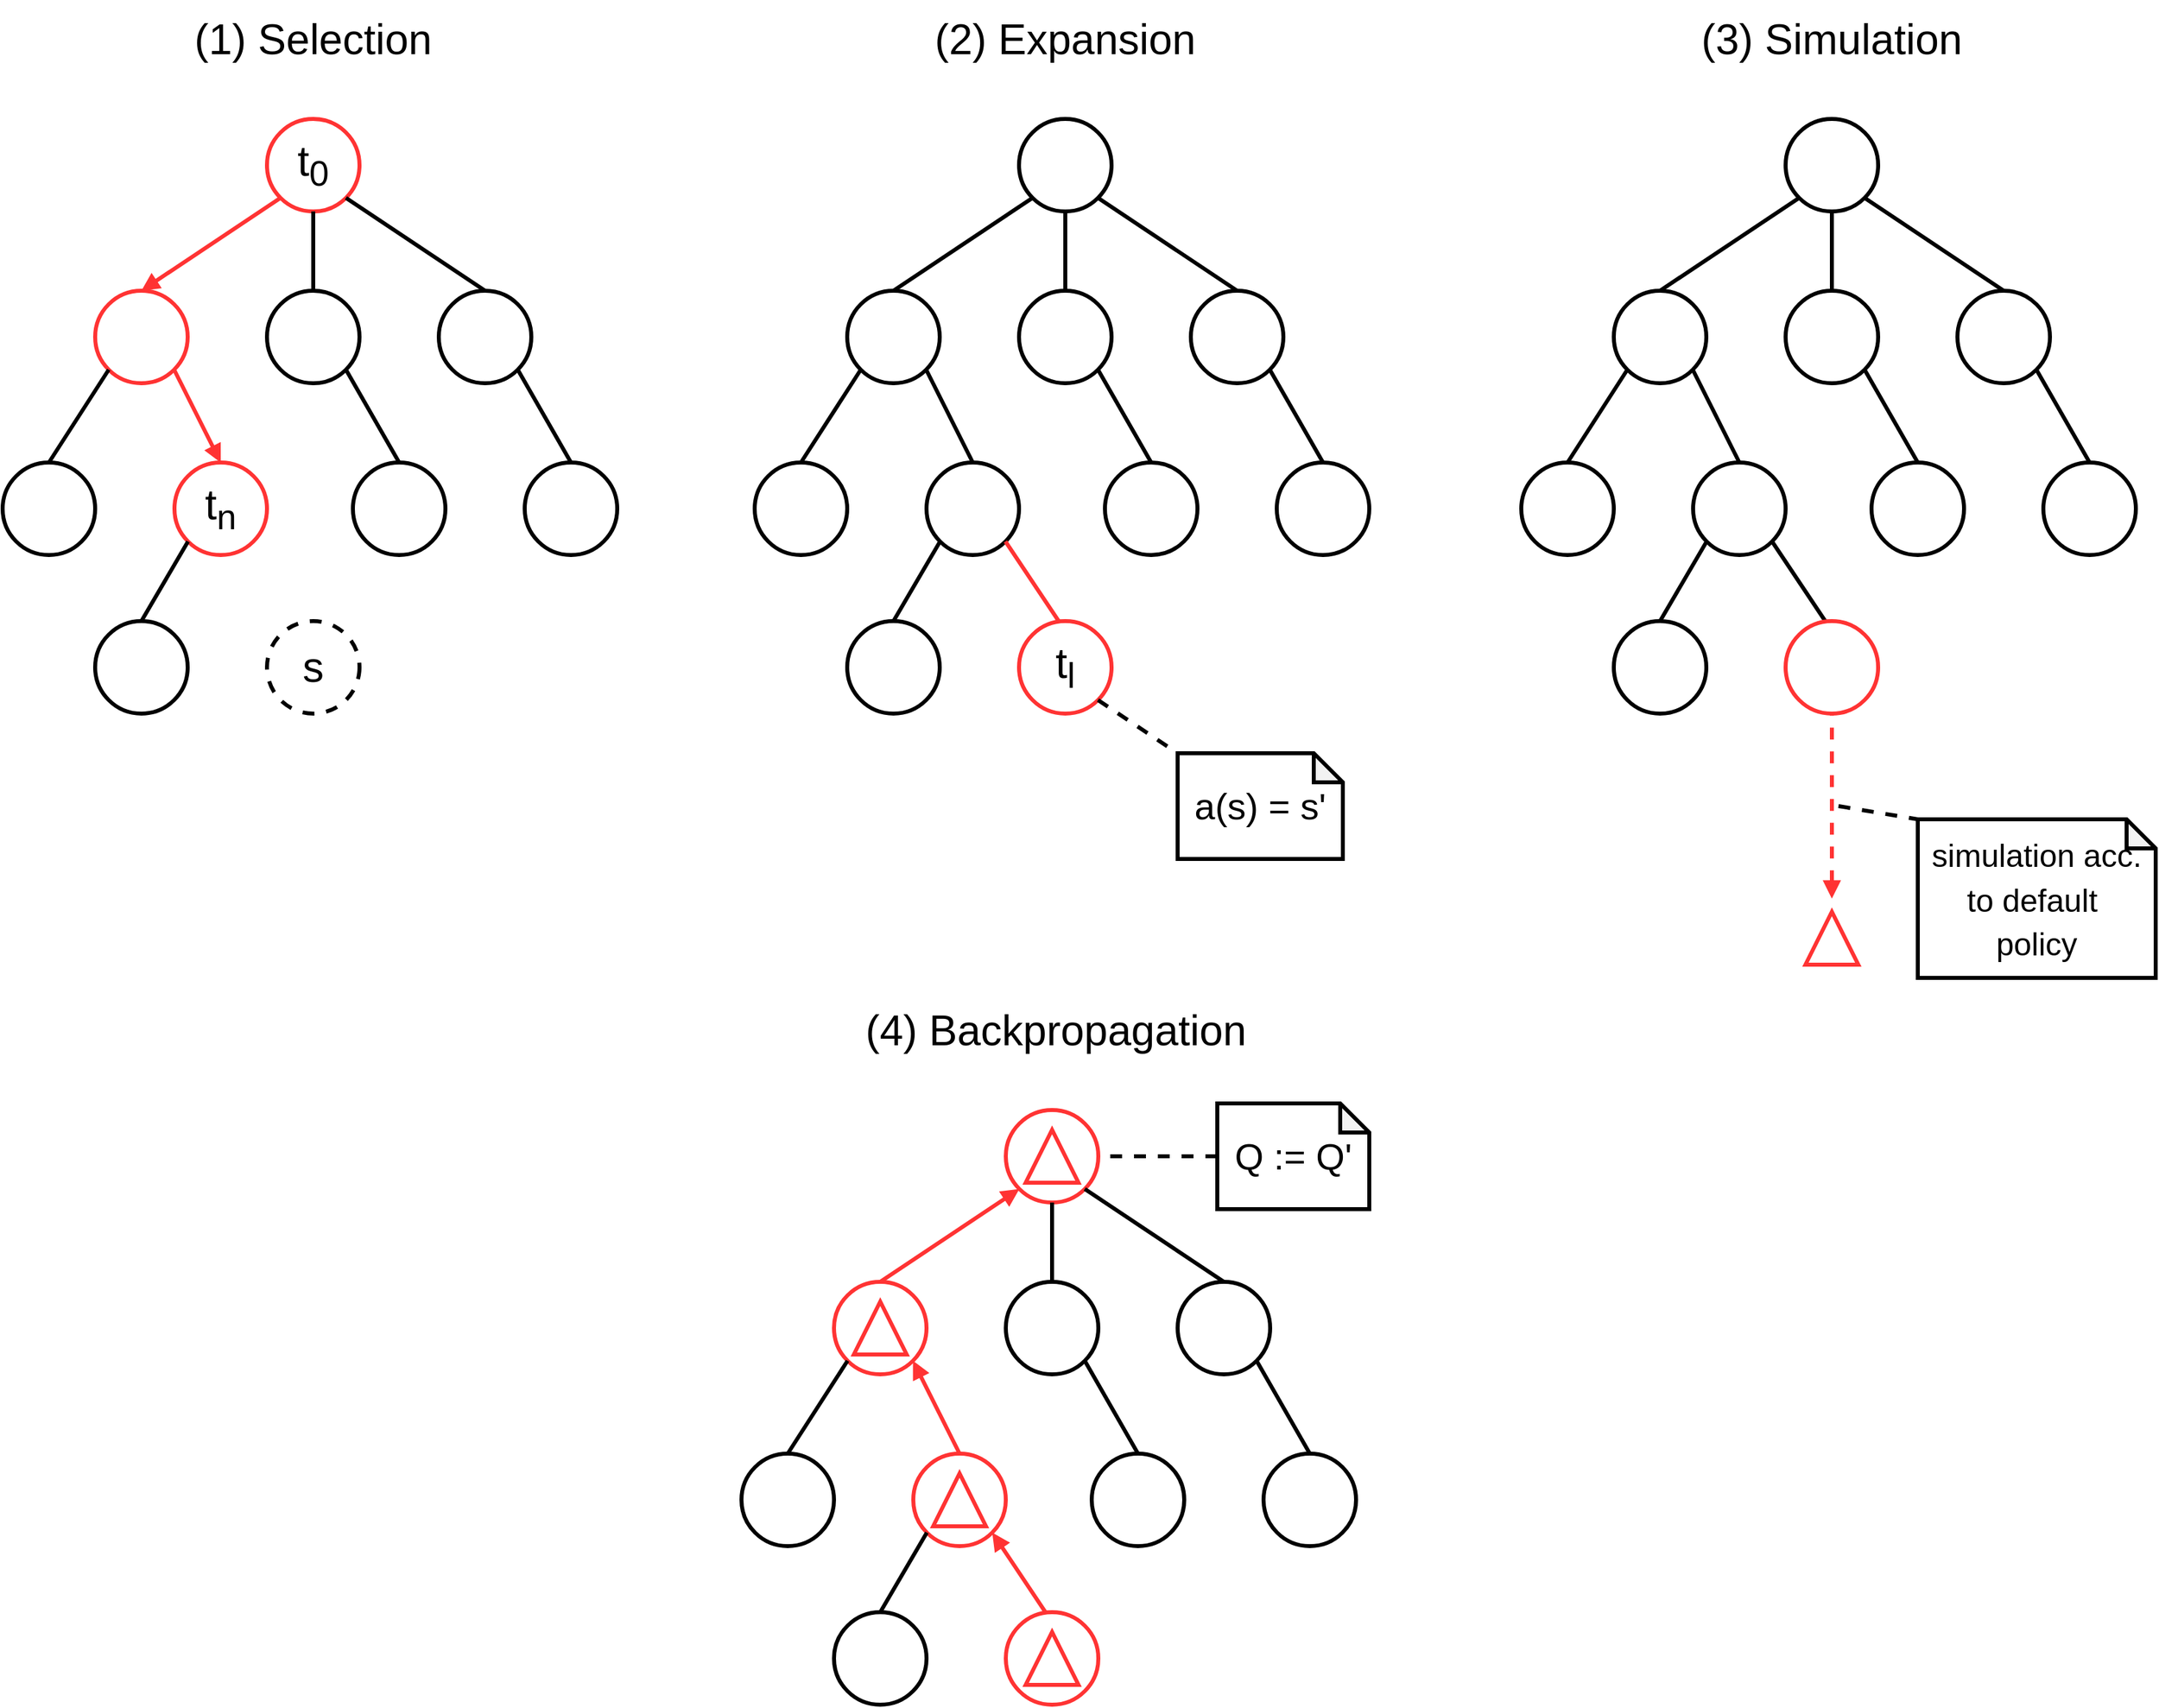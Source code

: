 <mxfile version="13.0.7" type="device"><diagram id="ezh1K8NxkFpys5FYsNo9" name="Seite-1"><mxGraphModel dx="3784" dy="2900" grid="1" gridSize="10" guides="1" tooltips="1" connect="1" arrows="1" fold="1" page="1" pageScale="1" pageWidth="827" pageHeight="1169" math="0" shadow="0"><root><mxCell id="0"/><mxCell id="1" parent="0"/><mxCell id="NQY6-GfrlVsRNTaXCMkx-1" value="&lt;font style=&quot;font-size: 32px&quot;&gt;t&lt;sub&gt;0&lt;/sub&gt;&lt;/font&gt;" style="ellipse;whiteSpace=wrap;html=1;aspect=fixed;strokeWidth=3;strokeColor=#FF3333;" parent="1" vertex="1"><mxGeometry x="381" y="120" width="70" height="70" as="geometry"/></mxCell><mxCell id="NQY6-GfrlVsRNTaXCMkx-7" value="" style="ellipse;whiteSpace=wrap;html=1;aspect=fixed;strokeWidth=3;strokeColor=#FF3333;" parent="1" vertex="1"><mxGeometry x="251" y="250" width="70" height="70" as="geometry"/></mxCell><mxCell id="NQY6-GfrlVsRNTaXCMkx-8" value="" style="ellipse;whiteSpace=wrap;html=1;aspect=fixed;strokeWidth=3;" parent="1" vertex="1"><mxGeometry x="511" y="250" width="70" height="70" as="geometry"/></mxCell><mxCell id="NQY6-GfrlVsRNTaXCMkx-10" value="" style="endArrow=none;html=1;strokeWidth=3;entryX=0.5;entryY=1;entryDx=0;entryDy=0;exitX=0.5;exitY=0;exitDx=0;exitDy=0;" parent="1" source="NQY6-GfrlVsRNTaXCMkx-11" target="NQY6-GfrlVsRNTaXCMkx-1" edge="1"><mxGeometry width="50" height="50" relative="1" as="geometry"><mxPoint x="451.0" y="260.25" as="sourcePoint"/><mxPoint x="521.251" y="189.999" as="targetPoint"/></mxGeometry></mxCell><mxCell id="NQY6-GfrlVsRNTaXCMkx-11" value="" style="ellipse;whiteSpace=wrap;html=1;aspect=fixed;strokeWidth=3;" parent="1" vertex="1"><mxGeometry x="381" y="250" width="70" height="70" as="geometry"/></mxCell><mxCell id="NQY6-GfrlVsRNTaXCMkx-13" value="" style="endArrow=none;html=1;strokeWidth=3;entryX=1;entryY=1;entryDx=0;entryDy=0;exitX=0.5;exitY=0;exitDx=0;exitDy=0;" parent="1" source="NQY6-GfrlVsRNTaXCMkx-8" target="NQY6-GfrlVsRNTaXCMkx-1" edge="1"><mxGeometry width="50" height="50" relative="1" as="geometry"><mxPoint x="426" y="260" as="sourcePoint"/><mxPoint x="426" y="200" as="targetPoint"/></mxGeometry></mxCell><mxCell id="NQY6-GfrlVsRNTaXCMkx-14" value="" style="endArrow=none;html=1;strokeWidth=3;entryX=0;entryY=1;entryDx=0;entryDy=0;exitX=0.5;exitY=0;exitDx=0;exitDy=0;strokeColor=#FF3333;startArrow=block;startFill=1;" parent="1" source="NQY6-GfrlVsRNTaXCMkx-7" target="NQY6-GfrlVsRNTaXCMkx-1" edge="1"><mxGeometry width="50" height="50" relative="1" as="geometry"><mxPoint x="426.25" y="260.25" as="sourcePoint"/><mxPoint x="320.999" y="189.999" as="targetPoint"/></mxGeometry></mxCell><mxCell id="NQY6-GfrlVsRNTaXCMkx-15" value="" style="ellipse;whiteSpace=wrap;html=1;aspect=fixed;strokeWidth=3;" parent="1" vertex="1"><mxGeometry x="576" y="380" width="70" height="70" as="geometry"/></mxCell><mxCell id="NQY6-GfrlVsRNTaXCMkx-16" value="" style="ellipse;whiteSpace=wrap;html=1;aspect=fixed;strokeWidth=3;" parent="1" vertex="1"><mxGeometry x="446" y="380" width="70" height="70" as="geometry"/></mxCell><mxCell id="NQY6-GfrlVsRNTaXCMkx-17" value="&lt;font style=&quot;font-size: 32px&quot;&gt;t&lt;sub&gt;n&lt;/sub&gt;&lt;/font&gt;" style="ellipse;whiteSpace=wrap;html=1;aspect=fixed;strokeWidth=3;strokeColor=#FF3333;" parent="1" vertex="1"><mxGeometry x="311" y="380" width="70" height="70" as="geometry"/></mxCell><mxCell id="NQY6-GfrlVsRNTaXCMkx-18" value="" style="ellipse;whiteSpace=wrap;html=1;aspect=fixed;strokeWidth=3;" parent="1" vertex="1"><mxGeometry x="181" y="380" width="70" height="70" as="geometry"/></mxCell><mxCell id="NQY6-GfrlVsRNTaXCMkx-19" value="" style="endArrow=none;html=1;strokeWidth=3;entryX=1;entryY=1;entryDx=0;entryDy=0;exitX=0.5;exitY=0;exitDx=0;exitDy=0;" parent="1" source="NQY6-GfrlVsRNTaXCMkx-16" target="NQY6-GfrlVsRNTaXCMkx-11" edge="1"><mxGeometry width="50" height="50" relative="1" as="geometry"><mxPoint x="471" y="390" as="sourcePoint"/><mxPoint x="471" y="330" as="targetPoint"/></mxGeometry></mxCell><mxCell id="NQY6-GfrlVsRNTaXCMkx-21" value="" style="endArrow=none;html=1;strokeWidth=3;entryX=1;entryY=1;entryDx=0;entryDy=0;exitX=0.5;exitY=0;exitDx=0;exitDy=0;strokeColor=#FF3333;startArrow=block;startFill=1;" parent="1" source="NQY6-GfrlVsRNTaXCMkx-17" target="NQY6-GfrlVsRNTaXCMkx-7" edge="1"><mxGeometry width="50" height="50" relative="1" as="geometry"><mxPoint x="356" y="390" as="sourcePoint"/><mxPoint x="401.251" y="319.749" as="targetPoint"/></mxGeometry></mxCell><mxCell id="NQY6-GfrlVsRNTaXCMkx-22" value="" style="endArrow=none;html=1;strokeWidth=3;entryX=0;entryY=1;entryDx=0;entryDy=0;exitX=0.5;exitY=0;exitDx=0;exitDy=0;" parent="1" source="NQY6-GfrlVsRNTaXCMkx-18" target="NQY6-GfrlVsRNTaXCMkx-7" edge="1"><mxGeometry width="50" height="50" relative="1" as="geometry"><mxPoint x="366" y="400" as="sourcePoint"/><mxPoint x="411.251" y="329.749" as="targetPoint"/></mxGeometry></mxCell><mxCell id="NQY6-GfrlVsRNTaXCMkx-23" value="" style="endArrow=none;html=1;strokeWidth=3;entryX=1;entryY=1;entryDx=0;entryDy=0;exitX=0.5;exitY=0;exitDx=0;exitDy=0;" parent="1" source="NQY6-GfrlVsRNTaXCMkx-15" target="NQY6-GfrlVsRNTaXCMkx-8" edge="1"><mxGeometry width="50" height="50" relative="1" as="geometry"><mxPoint x="356" y="390" as="sourcePoint"/><mxPoint x="320.749" y="319.749" as="targetPoint"/></mxGeometry></mxCell><mxCell id="NQY6-GfrlVsRNTaXCMkx-24" value="" style="ellipse;whiteSpace=wrap;html=1;aspect=fixed;strokeWidth=3;" parent="1" vertex="1"><mxGeometry x="251" y="500" width="70" height="70" as="geometry"/></mxCell><mxCell id="NQY6-GfrlVsRNTaXCMkx-25" value="" style="endArrow=none;html=1;strokeWidth=3;entryX=0;entryY=1;entryDx=0;entryDy=0;exitX=0.5;exitY=0;exitDx=0;exitDy=0;" parent="1" source="NQY6-GfrlVsRNTaXCMkx-24" target="NQY6-GfrlVsRNTaXCMkx-17" edge="1"><mxGeometry width="50" height="50" relative="1" as="geometry"><mxPoint x="491.0" y="390" as="sourcePoint"/><mxPoint x="450.749" y="319.749" as="targetPoint"/></mxGeometry></mxCell><mxCell id="PefR3AcIKFPLMAMkec25-1" value="" style="ellipse;whiteSpace=wrap;html=1;aspect=fixed;strokeWidth=3;" parent="1" vertex="1"><mxGeometry x="950" y="120" width="70" height="70" as="geometry"/></mxCell><mxCell id="PefR3AcIKFPLMAMkec25-2" value="" style="ellipse;whiteSpace=wrap;html=1;aspect=fixed;strokeWidth=3;" parent="1" vertex="1"><mxGeometry x="820" y="250" width="70" height="70" as="geometry"/></mxCell><mxCell id="PefR3AcIKFPLMAMkec25-3" value="" style="ellipse;whiteSpace=wrap;html=1;aspect=fixed;strokeWidth=3;" parent="1" vertex="1"><mxGeometry x="1080" y="250" width="70" height="70" as="geometry"/></mxCell><mxCell id="PefR3AcIKFPLMAMkec25-4" value="" style="endArrow=none;html=1;strokeWidth=3;entryX=0.5;entryY=1;entryDx=0;entryDy=0;exitX=0.5;exitY=0;exitDx=0;exitDy=0;" parent="1" source="PefR3AcIKFPLMAMkec25-5" target="PefR3AcIKFPLMAMkec25-1" edge="1"><mxGeometry width="50" height="50" relative="1" as="geometry"><mxPoint x="1020" y="260.25" as="sourcePoint"/><mxPoint x="1090.251" y="189.999" as="targetPoint"/></mxGeometry></mxCell><mxCell id="PefR3AcIKFPLMAMkec25-5" value="" style="ellipse;whiteSpace=wrap;html=1;aspect=fixed;strokeWidth=3;" parent="1" vertex="1"><mxGeometry x="950" y="250" width="70" height="70" as="geometry"/></mxCell><mxCell id="PefR3AcIKFPLMAMkec25-6" value="" style="endArrow=none;html=1;strokeWidth=3;entryX=1;entryY=1;entryDx=0;entryDy=0;exitX=0.5;exitY=0;exitDx=0;exitDy=0;" parent="1" source="PefR3AcIKFPLMAMkec25-3" target="PefR3AcIKFPLMAMkec25-1" edge="1"><mxGeometry width="50" height="50" relative="1" as="geometry"><mxPoint x="995" y="260" as="sourcePoint"/><mxPoint x="995" y="200" as="targetPoint"/></mxGeometry></mxCell><mxCell id="PefR3AcIKFPLMAMkec25-7" value="" style="endArrow=none;html=1;strokeWidth=3;entryX=0;entryY=1;entryDx=0;entryDy=0;exitX=0.5;exitY=0;exitDx=0;exitDy=0;" parent="1" source="PefR3AcIKFPLMAMkec25-2" target="PefR3AcIKFPLMAMkec25-1" edge="1"><mxGeometry width="50" height="50" relative="1" as="geometry"><mxPoint x="995.25" y="260.25" as="sourcePoint"/><mxPoint x="889.999" y="189.999" as="targetPoint"/></mxGeometry></mxCell><mxCell id="PefR3AcIKFPLMAMkec25-8" value="" style="ellipse;whiteSpace=wrap;html=1;aspect=fixed;strokeWidth=3;" parent="1" vertex="1"><mxGeometry x="1145" y="380" width="70" height="70" as="geometry"/></mxCell><mxCell id="PefR3AcIKFPLMAMkec25-9" value="" style="ellipse;whiteSpace=wrap;html=1;aspect=fixed;strokeWidth=3;" parent="1" vertex="1"><mxGeometry x="1015" y="380" width="70" height="70" as="geometry"/></mxCell><mxCell id="PefR3AcIKFPLMAMkec25-10" value="" style="ellipse;whiteSpace=wrap;html=1;aspect=fixed;strokeWidth=3;" parent="1" vertex="1"><mxGeometry x="880" y="380" width="70" height="70" as="geometry"/></mxCell><mxCell id="PefR3AcIKFPLMAMkec25-11" value="" style="ellipse;whiteSpace=wrap;html=1;aspect=fixed;strokeWidth=3;" parent="1" vertex="1"><mxGeometry x="750" y="380" width="70" height="70" as="geometry"/></mxCell><mxCell id="PefR3AcIKFPLMAMkec25-12" value="" style="endArrow=none;html=1;strokeWidth=3;entryX=1;entryY=1;entryDx=0;entryDy=0;exitX=0.5;exitY=0;exitDx=0;exitDy=0;" parent="1" source="PefR3AcIKFPLMAMkec25-9" target="PefR3AcIKFPLMAMkec25-5" edge="1"><mxGeometry width="50" height="50" relative="1" as="geometry"><mxPoint x="1040" y="390" as="sourcePoint"/><mxPoint x="1040" y="330" as="targetPoint"/></mxGeometry></mxCell><mxCell id="PefR3AcIKFPLMAMkec25-13" value="" style="endArrow=none;html=1;strokeWidth=3;entryX=1;entryY=1;entryDx=0;entryDy=0;exitX=0.5;exitY=0;exitDx=0;exitDy=0;" parent="1" source="PefR3AcIKFPLMAMkec25-10" target="PefR3AcIKFPLMAMkec25-2" edge="1"><mxGeometry width="50" height="50" relative="1" as="geometry"><mxPoint x="925" y="390" as="sourcePoint"/><mxPoint x="970.251" y="319.749" as="targetPoint"/></mxGeometry></mxCell><mxCell id="PefR3AcIKFPLMAMkec25-14" value="" style="endArrow=none;html=1;strokeWidth=3;entryX=0;entryY=1;entryDx=0;entryDy=0;exitX=0.5;exitY=0;exitDx=0;exitDy=0;" parent="1" source="PefR3AcIKFPLMAMkec25-11" target="PefR3AcIKFPLMAMkec25-2" edge="1"><mxGeometry width="50" height="50" relative="1" as="geometry"><mxPoint x="935" y="400" as="sourcePoint"/><mxPoint x="980.251" y="329.749" as="targetPoint"/></mxGeometry></mxCell><mxCell id="PefR3AcIKFPLMAMkec25-15" value="" style="endArrow=none;html=1;strokeWidth=3;entryX=1;entryY=1;entryDx=0;entryDy=0;exitX=0.5;exitY=0;exitDx=0;exitDy=0;" parent="1" source="PefR3AcIKFPLMAMkec25-8" target="PefR3AcIKFPLMAMkec25-3" edge="1"><mxGeometry width="50" height="50" relative="1" as="geometry"><mxPoint x="925" y="390" as="sourcePoint"/><mxPoint x="889.749" y="319.749" as="targetPoint"/></mxGeometry></mxCell><mxCell id="PefR3AcIKFPLMAMkec25-16" value="" style="ellipse;whiteSpace=wrap;html=1;aspect=fixed;strokeWidth=3;" parent="1" vertex="1"><mxGeometry x="820" y="500" width="70" height="70" as="geometry"/></mxCell><mxCell id="PefR3AcIKFPLMAMkec25-17" value="" style="endArrow=none;html=1;strokeWidth=3;entryX=0;entryY=1;entryDx=0;entryDy=0;exitX=0.5;exitY=0;exitDx=0;exitDy=0;" parent="1" source="PefR3AcIKFPLMAMkec25-16" target="PefR3AcIKFPLMAMkec25-10" edge="1"><mxGeometry width="50" height="50" relative="1" as="geometry"><mxPoint x="1060.0" y="390" as="sourcePoint"/><mxPoint x="1019.749" y="319.749" as="targetPoint"/></mxGeometry></mxCell><mxCell id="PefR3AcIKFPLMAMkec25-19" value="" style="endArrow=none;html=1;strokeWidth=3;entryX=1;entryY=1;entryDx=0;entryDy=0;strokeColor=#FF3333;" parent="1" target="PefR3AcIKFPLMAMkec25-10" edge="1"><mxGeometry width="50" height="50" relative="1" as="geometry"><mxPoint x="980" y="500" as="sourcePoint"/><mxPoint x="900.251" y="449.749" as="targetPoint"/></mxGeometry></mxCell><mxCell id="PefR3AcIKFPLMAMkec25-20" value="&lt;font style=&quot;font-size: 32px&quot;&gt;t&lt;sub&gt;l&lt;/sub&gt;&lt;/font&gt;" style="ellipse;whiteSpace=wrap;html=1;aspect=fixed;strokeWidth=3;strokeColor=#FF3333;" parent="1" vertex="1"><mxGeometry x="950" y="500" width="70" height="70" as="geometry"/></mxCell><mxCell id="PefR3AcIKFPLMAMkec25-21" value="" style="ellipse;whiteSpace=wrap;html=1;aspect=fixed;strokeWidth=3;" parent="1" vertex="1"><mxGeometry x="1530" y="120" width="70" height="70" as="geometry"/></mxCell><mxCell id="PefR3AcIKFPLMAMkec25-22" value="" style="ellipse;whiteSpace=wrap;html=1;aspect=fixed;strokeWidth=3;" parent="1" vertex="1"><mxGeometry x="1400" y="250" width="70" height="70" as="geometry"/></mxCell><mxCell id="PefR3AcIKFPLMAMkec25-23" value="" style="ellipse;whiteSpace=wrap;html=1;aspect=fixed;strokeWidth=3;" parent="1" vertex="1"><mxGeometry x="1660" y="250" width="70" height="70" as="geometry"/></mxCell><mxCell id="PefR3AcIKFPLMAMkec25-24" value="" style="endArrow=none;html=1;strokeWidth=3;entryX=0.5;entryY=1;entryDx=0;entryDy=0;exitX=0.5;exitY=0;exitDx=0;exitDy=0;" parent="1" source="PefR3AcIKFPLMAMkec25-25" target="PefR3AcIKFPLMAMkec25-21" edge="1"><mxGeometry width="50" height="50" relative="1" as="geometry"><mxPoint x="1600" y="260.25" as="sourcePoint"/><mxPoint x="1670.251" y="189.999" as="targetPoint"/></mxGeometry></mxCell><mxCell id="PefR3AcIKFPLMAMkec25-25" value="" style="ellipse;whiteSpace=wrap;html=1;aspect=fixed;strokeWidth=3;" parent="1" vertex="1"><mxGeometry x="1530" y="250" width="70" height="70" as="geometry"/></mxCell><mxCell id="PefR3AcIKFPLMAMkec25-26" value="" style="endArrow=none;html=1;strokeWidth=3;entryX=1;entryY=1;entryDx=0;entryDy=0;exitX=0.5;exitY=0;exitDx=0;exitDy=0;" parent="1" source="PefR3AcIKFPLMAMkec25-23" target="PefR3AcIKFPLMAMkec25-21" edge="1"><mxGeometry width="50" height="50" relative="1" as="geometry"><mxPoint x="1575" y="260" as="sourcePoint"/><mxPoint x="1575" y="200" as="targetPoint"/></mxGeometry></mxCell><mxCell id="PefR3AcIKFPLMAMkec25-27" value="" style="endArrow=none;html=1;strokeWidth=3;entryX=0;entryY=1;entryDx=0;entryDy=0;exitX=0.5;exitY=0;exitDx=0;exitDy=0;" parent="1" source="PefR3AcIKFPLMAMkec25-22" target="PefR3AcIKFPLMAMkec25-21" edge="1"><mxGeometry width="50" height="50" relative="1" as="geometry"><mxPoint x="1575.25" y="260.25" as="sourcePoint"/><mxPoint x="1469.999" y="189.999" as="targetPoint"/></mxGeometry></mxCell><mxCell id="PefR3AcIKFPLMAMkec25-28" value="" style="ellipse;whiteSpace=wrap;html=1;aspect=fixed;strokeWidth=3;" parent="1" vertex="1"><mxGeometry x="1725" y="380" width="70" height="70" as="geometry"/></mxCell><mxCell id="PefR3AcIKFPLMAMkec25-29" value="" style="ellipse;whiteSpace=wrap;html=1;aspect=fixed;strokeWidth=3;" parent="1" vertex="1"><mxGeometry x="1595" y="380" width="70" height="70" as="geometry"/></mxCell><mxCell id="PefR3AcIKFPLMAMkec25-30" value="" style="ellipse;whiteSpace=wrap;html=1;aspect=fixed;strokeWidth=3;" parent="1" vertex="1"><mxGeometry x="1460" y="380" width="70" height="70" as="geometry"/></mxCell><mxCell id="PefR3AcIKFPLMAMkec25-31" value="" style="ellipse;whiteSpace=wrap;html=1;aspect=fixed;strokeWidth=3;" parent="1" vertex="1"><mxGeometry x="1330" y="380" width="70" height="70" as="geometry"/></mxCell><mxCell id="PefR3AcIKFPLMAMkec25-32" value="" style="endArrow=none;html=1;strokeWidth=3;entryX=1;entryY=1;entryDx=0;entryDy=0;exitX=0.5;exitY=0;exitDx=0;exitDy=0;" parent="1" source="PefR3AcIKFPLMAMkec25-29" target="PefR3AcIKFPLMAMkec25-25" edge="1"><mxGeometry width="50" height="50" relative="1" as="geometry"><mxPoint x="1620" y="390" as="sourcePoint"/><mxPoint x="1620" y="330" as="targetPoint"/></mxGeometry></mxCell><mxCell id="PefR3AcIKFPLMAMkec25-33" value="" style="endArrow=none;html=1;strokeWidth=3;entryX=1;entryY=1;entryDx=0;entryDy=0;exitX=0.5;exitY=0;exitDx=0;exitDy=0;" parent="1" source="PefR3AcIKFPLMAMkec25-30" target="PefR3AcIKFPLMAMkec25-22" edge="1"><mxGeometry width="50" height="50" relative="1" as="geometry"><mxPoint x="1505" y="390" as="sourcePoint"/><mxPoint x="1550.251" y="319.749" as="targetPoint"/></mxGeometry></mxCell><mxCell id="PefR3AcIKFPLMAMkec25-34" value="" style="endArrow=none;html=1;strokeWidth=3;entryX=0;entryY=1;entryDx=0;entryDy=0;exitX=0.5;exitY=0;exitDx=0;exitDy=0;" parent="1" source="PefR3AcIKFPLMAMkec25-31" target="PefR3AcIKFPLMAMkec25-22" edge="1"><mxGeometry width="50" height="50" relative="1" as="geometry"><mxPoint x="1515" y="400" as="sourcePoint"/><mxPoint x="1560.251" y="329.749" as="targetPoint"/></mxGeometry></mxCell><mxCell id="PefR3AcIKFPLMAMkec25-35" value="" style="endArrow=none;html=1;strokeWidth=3;entryX=1;entryY=1;entryDx=0;entryDy=0;exitX=0.5;exitY=0;exitDx=0;exitDy=0;" parent="1" source="PefR3AcIKFPLMAMkec25-28" target="PefR3AcIKFPLMAMkec25-23" edge="1"><mxGeometry width="50" height="50" relative="1" as="geometry"><mxPoint x="1505" y="390" as="sourcePoint"/><mxPoint x="1469.749" y="319.749" as="targetPoint"/></mxGeometry></mxCell><mxCell id="PefR3AcIKFPLMAMkec25-36" value="" style="ellipse;whiteSpace=wrap;html=1;aspect=fixed;strokeWidth=3;" parent="1" vertex="1"><mxGeometry x="1400" y="500" width="70" height="70" as="geometry"/></mxCell><mxCell id="PefR3AcIKFPLMAMkec25-37" value="" style="endArrow=none;html=1;strokeWidth=3;entryX=0;entryY=1;entryDx=0;entryDy=0;exitX=0.5;exitY=0;exitDx=0;exitDy=0;" parent="1" source="PefR3AcIKFPLMAMkec25-36" target="PefR3AcIKFPLMAMkec25-30" edge="1"><mxGeometry width="50" height="50" relative="1" as="geometry"><mxPoint x="1640.0" y="390" as="sourcePoint"/><mxPoint x="1599.749" y="319.749" as="targetPoint"/></mxGeometry></mxCell><mxCell id="PefR3AcIKFPLMAMkec25-38" value="" style="endArrow=none;html=1;strokeWidth=3;entryX=1;entryY=1;entryDx=0;entryDy=0;strokeColor=#000000;" parent="1" target="PefR3AcIKFPLMAMkec25-30" edge="1"><mxGeometry width="50" height="50" relative="1" as="geometry"><mxPoint x="1560" y="500" as="sourcePoint"/><mxPoint x="1480.251" y="449.749" as="targetPoint"/></mxGeometry></mxCell><mxCell id="PefR3AcIKFPLMAMkec25-39" value="" style="ellipse;whiteSpace=wrap;html=1;aspect=fixed;strokeWidth=3;strokeColor=#FF3333;" parent="1" vertex="1"><mxGeometry x="1530" y="500" width="70" height="70" as="geometry"/></mxCell><mxCell id="PefR3AcIKFPLMAMkec25-40" value="" style="ellipse;whiteSpace=wrap;html=1;aspect=fixed;strokeWidth=3;strokeColor=#FF3333;" parent="1" vertex="1"><mxGeometry x="940" y="870" width="70" height="70" as="geometry"/></mxCell><mxCell id="PefR3AcIKFPLMAMkec25-41" value="" style="ellipse;whiteSpace=wrap;html=1;aspect=fixed;strokeWidth=3;strokeColor=#FF3333;" parent="1" vertex="1"><mxGeometry x="810" y="1000" width="70" height="70" as="geometry"/></mxCell><mxCell id="PefR3AcIKFPLMAMkec25-42" value="" style="ellipse;whiteSpace=wrap;html=1;aspect=fixed;strokeWidth=3;" parent="1" vertex="1"><mxGeometry x="1070" y="1000" width="70" height="70" as="geometry"/></mxCell><mxCell id="PefR3AcIKFPLMAMkec25-43" value="" style="endArrow=none;html=1;strokeWidth=3;entryX=0.5;entryY=1;entryDx=0;entryDy=0;exitX=0.5;exitY=0;exitDx=0;exitDy=0;" parent="1" source="PefR3AcIKFPLMAMkec25-44" target="PefR3AcIKFPLMAMkec25-40" edge="1"><mxGeometry width="50" height="50" relative="1" as="geometry"><mxPoint x="1010" y="1010.25" as="sourcePoint"/><mxPoint x="1080.251" y="939.999" as="targetPoint"/></mxGeometry></mxCell><mxCell id="PefR3AcIKFPLMAMkec25-44" value="" style="ellipse;whiteSpace=wrap;html=1;aspect=fixed;strokeWidth=3;" parent="1" vertex="1"><mxGeometry x="940" y="1000" width="70" height="70" as="geometry"/></mxCell><mxCell id="PefR3AcIKFPLMAMkec25-45" value="" style="endArrow=none;html=1;strokeWidth=3;entryX=1;entryY=1;entryDx=0;entryDy=0;exitX=0.5;exitY=0;exitDx=0;exitDy=0;" parent="1" source="PefR3AcIKFPLMAMkec25-42" target="PefR3AcIKFPLMAMkec25-40" edge="1"><mxGeometry width="50" height="50" relative="1" as="geometry"><mxPoint x="985" y="1010" as="sourcePoint"/><mxPoint x="985" y="950" as="targetPoint"/></mxGeometry></mxCell><mxCell id="PefR3AcIKFPLMAMkec25-46" value="" style="endArrow=block;html=1;strokeWidth=3;entryX=0;entryY=1;entryDx=0;entryDy=0;exitX=0.5;exitY=0;exitDx=0;exitDy=0;strokeColor=#FF3333;endFill=1;" parent="1" source="PefR3AcIKFPLMAMkec25-41" target="PefR3AcIKFPLMAMkec25-40" edge="1"><mxGeometry width="50" height="50" relative="1" as="geometry"><mxPoint x="985.25" y="1010.25" as="sourcePoint"/><mxPoint x="879.999" y="939.999" as="targetPoint"/></mxGeometry></mxCell><mxCell id="PefR3AcIKFPLMAMkec25-47" value="" style="ellipse;whiteSpace=wrap;html=1;aspect=fixed;strokeWidth=3;" parent="1" vertex="1"><mxGeometry x="1135" y="1130" width="70" height="70" as="geometry"/></mxCell><mxCell id="PefR3AcIKFPLMAMkec25-48" value="" style="ellipse;whiteSpace=wrap;html=1;aspect=fixed;strokeWidth=3;" parent="1" vertex="1"><mxGeometry x="1005" y="1130" width="70" height="70" as="geometry"/></mxCell><mxCell id="PefR3AcIKFPLMAMkec25-49" value="" style="ellipse;whiteSpace=wrap;html=1;aspect=fixed;strokeWidth=3;strokeColor=#FF3333;" parent="1" vertex="1"><mxGeometry x="870" y="1130" width="70" height="70" as="geometry"/></mxCell><mxCell id="PefR3AcIKFPLMAMkec25-50" value="" style="ellipse;whiteSpace=wrap;html=1;aspect=fixed;strokeWidth=3;" parent="1" vertex="1"><mxGeometry x="740" y="1130" width="70" height="70" as="geometry"/></mxCell><mxCell id="PefR3AcIKFPLMAMkec25-51" value="" style="endArrow=none;html=1;strokeWidth=3;entryX=1;entryY=1;entryDx=0;entryDy=0;exitX=0.5;exitY=0;exitDx=0;exitDy=0;" parent="1" source="PefR3AcIKFPLMAMkec25-48" target="PefR3AcIKFPLMAMkec25-44" edge="1"><mxGeometry width="50" height="50" relative="1" as="geometry"><mxPoint x="1030" y="1140" as="sourcePoint"/><mxPoint x="1030" y="1080" as="targetPoint"/></mxGeometry></mxCell><mxCell id="PefR3AcIKFPLMAMkec25-52" value="" style="endArrow=block;html=1;strokeWidth=3;entryX=1;entryY=1;entryDx=0;entryDy=0;exitX=0.5;exitY=0;exitDx=0;exitDy=0;strokeColor=#FF3333;endFill=1;" parent="1" source="PefR3AcIKFPLMAMkec25-49" target="PefR3AcIKFPLMAMkec25-41" edge="1"><mxGeometry width="50" height="50" relative="1" as="geometry"><mxPoint x="915" y="1140" as="sourcePoint"/><mxPoint x="960.251" y="1069.749" as="targetPoint"/></mxGeometry></mxCell><mxCell id="PefR3AcIKFPLMAMkec25-53" value="" style="endArrow=none;html=1;strokeWidth=3;entryX=0;entryY=1;entryDx=0;entryDy=0;exitX=0.5;exitY=0;exitDx=0;exitDy=0;" parent="1" source="PefR3AcIKFPLMAMkec25-50" target="PefR3AcIKFPLMAMkec25-41" edge="1"><mxGeometry width="50" height="50" relative="1" as="geometry"><mxPoint x="925" y="1150" as="sourcePoint"/><mxPoint x="970.251" y="1079.749" as="targetPoint"/></mxGeometry></mxCell><mxCell id="PefR3AcIKFPLMAMkec25-54" value="" style="endArrow=none;html=1;strokeWidth=3;entryX=1;entryY=1;entryDx=0;entryDy=0;exitX=0.5;exitY=0;exitDx=0;exitDy=0;" parent="1" source="PefR3AcIKFPLMAMkec25-47" target="PefR3AcIKFPLMAMkec25-42" edge="1"><mxGeometry width="50" height="50" relative="1" as="geometry"><mxPoint x="915" y="1140" as="sourcePoint"/><mxPoint x="879.749" y="1069.749" as="targetPoint"/></mxGeometry></mxCell><mxCell id="PefR3AcIKFPLMAMkec25-55" value="" style="ellipse;whiteSpace=wrap;html=1;aspect=fixed;strokeWidth=3;" parent="1" vertex="1"><mxGeometry x="810" y="1250" width="70" height="70" as="geometry"/></mxCell><mxCell id="PefR3AcIKFPLMAMkec25-56" value="" style="endArrow=none;html=1;strokeWidth=3;entryX=0;entryY=1;entryDx=0;entryDy=0;exitX=0.5;exitY=0;exitDx=0;exitDy=0;" parent="1" source="PefR3AcIKFPLMAMkec25-55" target="PefR3AcIKFPLMAMkec25-49" edge="1"><mxGeometry width="50" height="50" relative="1" as="geometry"><mxPoint x="1050" y="1140" as="sourcePoint"/><mxPoint x="1009.749" y="1069.749" as="targetPoint"/></mxGeometry></mxCell><mxCell id="PefR3AcIKFPLMAMkec25-57" value="" style="endArrow=block;html=1;strokeWidth=3;entryX=1;entryY=1;entryDx=0;entryDy=0;strokeColor=#FF3333;endFill=1;" parent="1" target="PefR3AcIKFPLMAMkec25-49" edge="1"><mxGeometry width="50" height="50" relative="1" as="geometry"><mxPoint x="970" y="1250" as="sourcePoint"/><mxPoint x="890.251" y="1199.749" as="targetPoint"/></mxGeometry></mxCell><mxCell id="PefR3AcIKFPLMAMkec25-58" value="" style="ellipse;whiteSpace=wrap;html=1;aspect=fixed;strokeWidth=3;strokeColor=#FF3333;" parent="1" vertex="1"><mxGeometry x="940" y="1250" width="70" height="70" as="geometry"/></mxCell><mxCell id="QEWvokI9J6-0QKgfLsxj-5" value="&lt;font style=&quot;font-size: 32px&quot;&gt;(1) Selection&lt;/font&gt;" style="text;html=1;strokeColor=none;fillColor=none;align=center;verticalAlign=middle;whiteSpace=wrap;rounded=0;" parent="1" vertex="1"><mxGeometry x="307" y="30" width="218" height="60" as="geometry"/></mxCell><mxCell id="QEWvokI9J6-0QKgfLsxj-6" value="&lt;font style=&quot;font-size: 32px&quot;&gt;(2) Expansion&lt;/font&gt;" style="text;html=1;strokeColor=none;fillColor=none;align=center;verticalAlign=middle;whiteSpace=wrap;rounded=0;" parent="1" vertex="1"><mxGeometry x="876.8" y="30" width="216.4" height="60" as="geometry"/></mxCell><mxCell id="QEWvokI9J6-0QKgfLsxj-9" value="&lt;font style=&quot;font-size: 32px&quot;&gt;(3) Simulation&lt;/font&gt;" style="text;html=1;strokeColor=none;fillColor=none;align=center;verticalAlign=middle;whiteSpace=wrap;rounded=0;" parent="1" vertex="1"><mxGeometry x="1461.8" y="30" width="206.4" height="60" as="geometry"/></mxCell><mxCell id="QEWvokI9J6-0QKgfLsxj-10" value="" style="triangle;whiteSpace=wrap;html=1;strokeColor=#FF3333;rotation=-90;strokeWidth=3;" parent="1" vertex="1"><mxGeometry x="1545" y="720" width="40" height="40" as="geometry"/></mxCell><mxCell id="QEWvokI9J6-0QKgfLsxj-11" value="" style="endArrow=none;dashed=1;html=1;strokeColor=#FF3333;entryX=0.5;entryY=1;entryDx=0;entryDy=0;strokeWidth=3;startArrow=block;startFill=1;" parent="1" target="PefR3AcIKFPLMAMkec25-39" edge="1"><mxGeometry width="50" height="50" relative="1" as="geometry"><mxPoint x="1565" y="710" as="sourcePoint"/><mxPoint x="1400" y="640" as="targetPoint"/></mxGeometry></mxCell><mxCell id="QEWvokI9J6-0QKgfLsxj-12" value="&lt;font style=&quot;font-size: 32px&quot;&gt;(4) Backpropagation&lt;/font&gt;" style="text;html=1;strokeColor=none;fillColor=none;align=center;verticalAlign=middle;whiteSpace=wrap;rounded=0;" parent="1" vertex="1"><mxGeometry x="810" y="780" width="336.4" height="60" as="geometry"/></mxCell><mxCell id="QEWvokI9J6-0QKgfLsxj-18" value="&lt;span style=&quot;font-size: 32px&quot;&gt;s&lt;/span&gt;" style="ellipse;whiteSpace=wrap;html=1;aspect=fixed;strokeWidth=3;strokeColor=#000000;dashed=1;" parent="1" vertex="1"><mxGeometry x="381" y="500" width="70" height="70" as="geometry"/></mxCell><mxCell id="QEWvokI9J6-0QKgfLsxj-19" value="a(s) = s'" style="shape=note;whiteSpace=wrap;html=1;backgroundOutline=1;darkOpacity=0.05;strokeColor=#000000;strokeWidth=3;fontSize=28;size=22;" parent="1" vertex="1"><mxGeometry x="1070" y="600" width="125" height="80" as="geometry"/></mxCell><mxCell id="QEWvokI9J6-0QKgfLsxj-20" value="" style="endArrow=none;dashed=1;html=1;strokeColor=#000000;strokeWidth=3;fontSize=28;exitX=1;exitY=1;exitDx=0;exitDy=0;entryX=0;entryY=0;entryDx=0;entryDy=0;entryPerimeter=0;" parent="1" source="PefR3AcIKFPLMAMkec25-20" target="QEWvokI9J6-0QKgfLsxj-19" edge="1"><mxGeometry width="50" height="50" relative="1" as="geometry"><mxPoint x="990" y="480" as="sourcePoint"/><mxPoint x="1040" y="430" as="targetPoint"/></mxGeometry></mxCell><mxCell id="QEWvokI9J6-0QKgfLsxj-22" value="&lt;font style=&quot;font-size: 24px&quot;&gt;simulation acc. to default&amp;nbsp;&lt;br&gt;policy&lt;/font&gt;" style="shape=note;whiteSpace=wrap;html=1;backgroundOutline=1;darkOpacity=0.05;strokeColor=#000000;strokeWidth=3;fontSize=28;size=22;" parent="1" vertex="1"><mxGeometry x="1630" y="650" width="180" height="120" as="geometry"/></mxCell><mxCell id="QEWvokI9J6-0QKgfLsxj-23" value="Q := Q'" style="shape=note;whiteSpace=wrap;html=1;backgroundOutline=1;darkOpacity=0.05;strokeColor=#000000;strokeWidth=3;fontSize=28;size=22;" parent="1" vertex="1"><mxGeometry x="1100" y="865" width="115" height="80" as="geometry"/></mxCell><mxCell id="QEWvokI9J6-0QKgfLsxj-24" value="" style="endArrow=none;dashed=1;html=1;strokeColor=#000000;strokeWidth=3;fontSize=28;entryX=0;entryY=0;entryDx=0;entryDy=0;entryPerimeter=0;" parent="1" target="QEWvokI9J6-0QKgfLsxj-22" edge="1"><mxGeometry width="50" height="50" relative="1" as="geometry"><mxPoint x="1570" y="640" as="sourcePoint"/><mxPoint x="1850" y="430" as="targetPoint"/></mxGeometry></mxCell><mxCell id="QEWvokI9J6-0QKgfLsxj-25" value="" style="endArrow=none;dashed=1;html=1;strokeColor=#000000;strokeWidth=3;fontSize=28;entryX=1;entryY=0.5;entryDx=0;entryDy=0;exitX=0;exitY=0.5;exitDx=0;exitDy=0;exitPerimeter=0;" parent="1" source="QEWvokI9J6-0QKgfLsxj-23" target="PefR3AcIKFPLMAMkec25-40" edge="1"><mxGeometry width="50" height="50" relative="1" as="geometry"><mxPoint x="610" y="1230" as="sourcePoint"/><mxPoint x="660" y="1180" as="targetPoint"/></mxGeometry></mxCell><mxCell id="QEWvokI9J6-0QKgfLsxj-27" value="" style="triangle;whiteSpace=wrap;html=1;strokeColor=#FF3333;rotation=-90;strokeWidth=3;" parent="1" vertex="1"><mxGeometry x="955" y="1265" width="40" height="40" as="geometry"/></mxCell><mxCell id="QEWvokI9J6-0QKgfLsxj-28" value="" style="triangle;whiteSpace=wrap;html=1;strokeColor=#FF3333;rotation=-90;strokeWidth=3;" parent="1" vertex="1"><mxGeometry x="885" y="1145" width="40" height="40" as="geometry"/></mxCell><mxCell id="QEWvokI9J6-0QKgfLsxj-29" value="" style="triangle;whiteSpace=wrap;html=1;strokeColor=#FF3333;rotation=-90;strokeWidth=3;" parent="1" vertex="1"><mxGeometry x="825" y="1015" width="40" height="40" as="geometry"/></mxCell><mxCell id="QEWvokI9J6-0QKgfLsxj-30" value="" style="triangle;whiteSpace=wrap;html=1;strokeColor=#FF3333;rotation=-90;strokeWidth=3;" parent="1" vertex="1"><mxGeometry x="955" y="885" width="40" height="40" as="geometry"/></mxCell></root></mxGraphModel></diagram></mxfile>